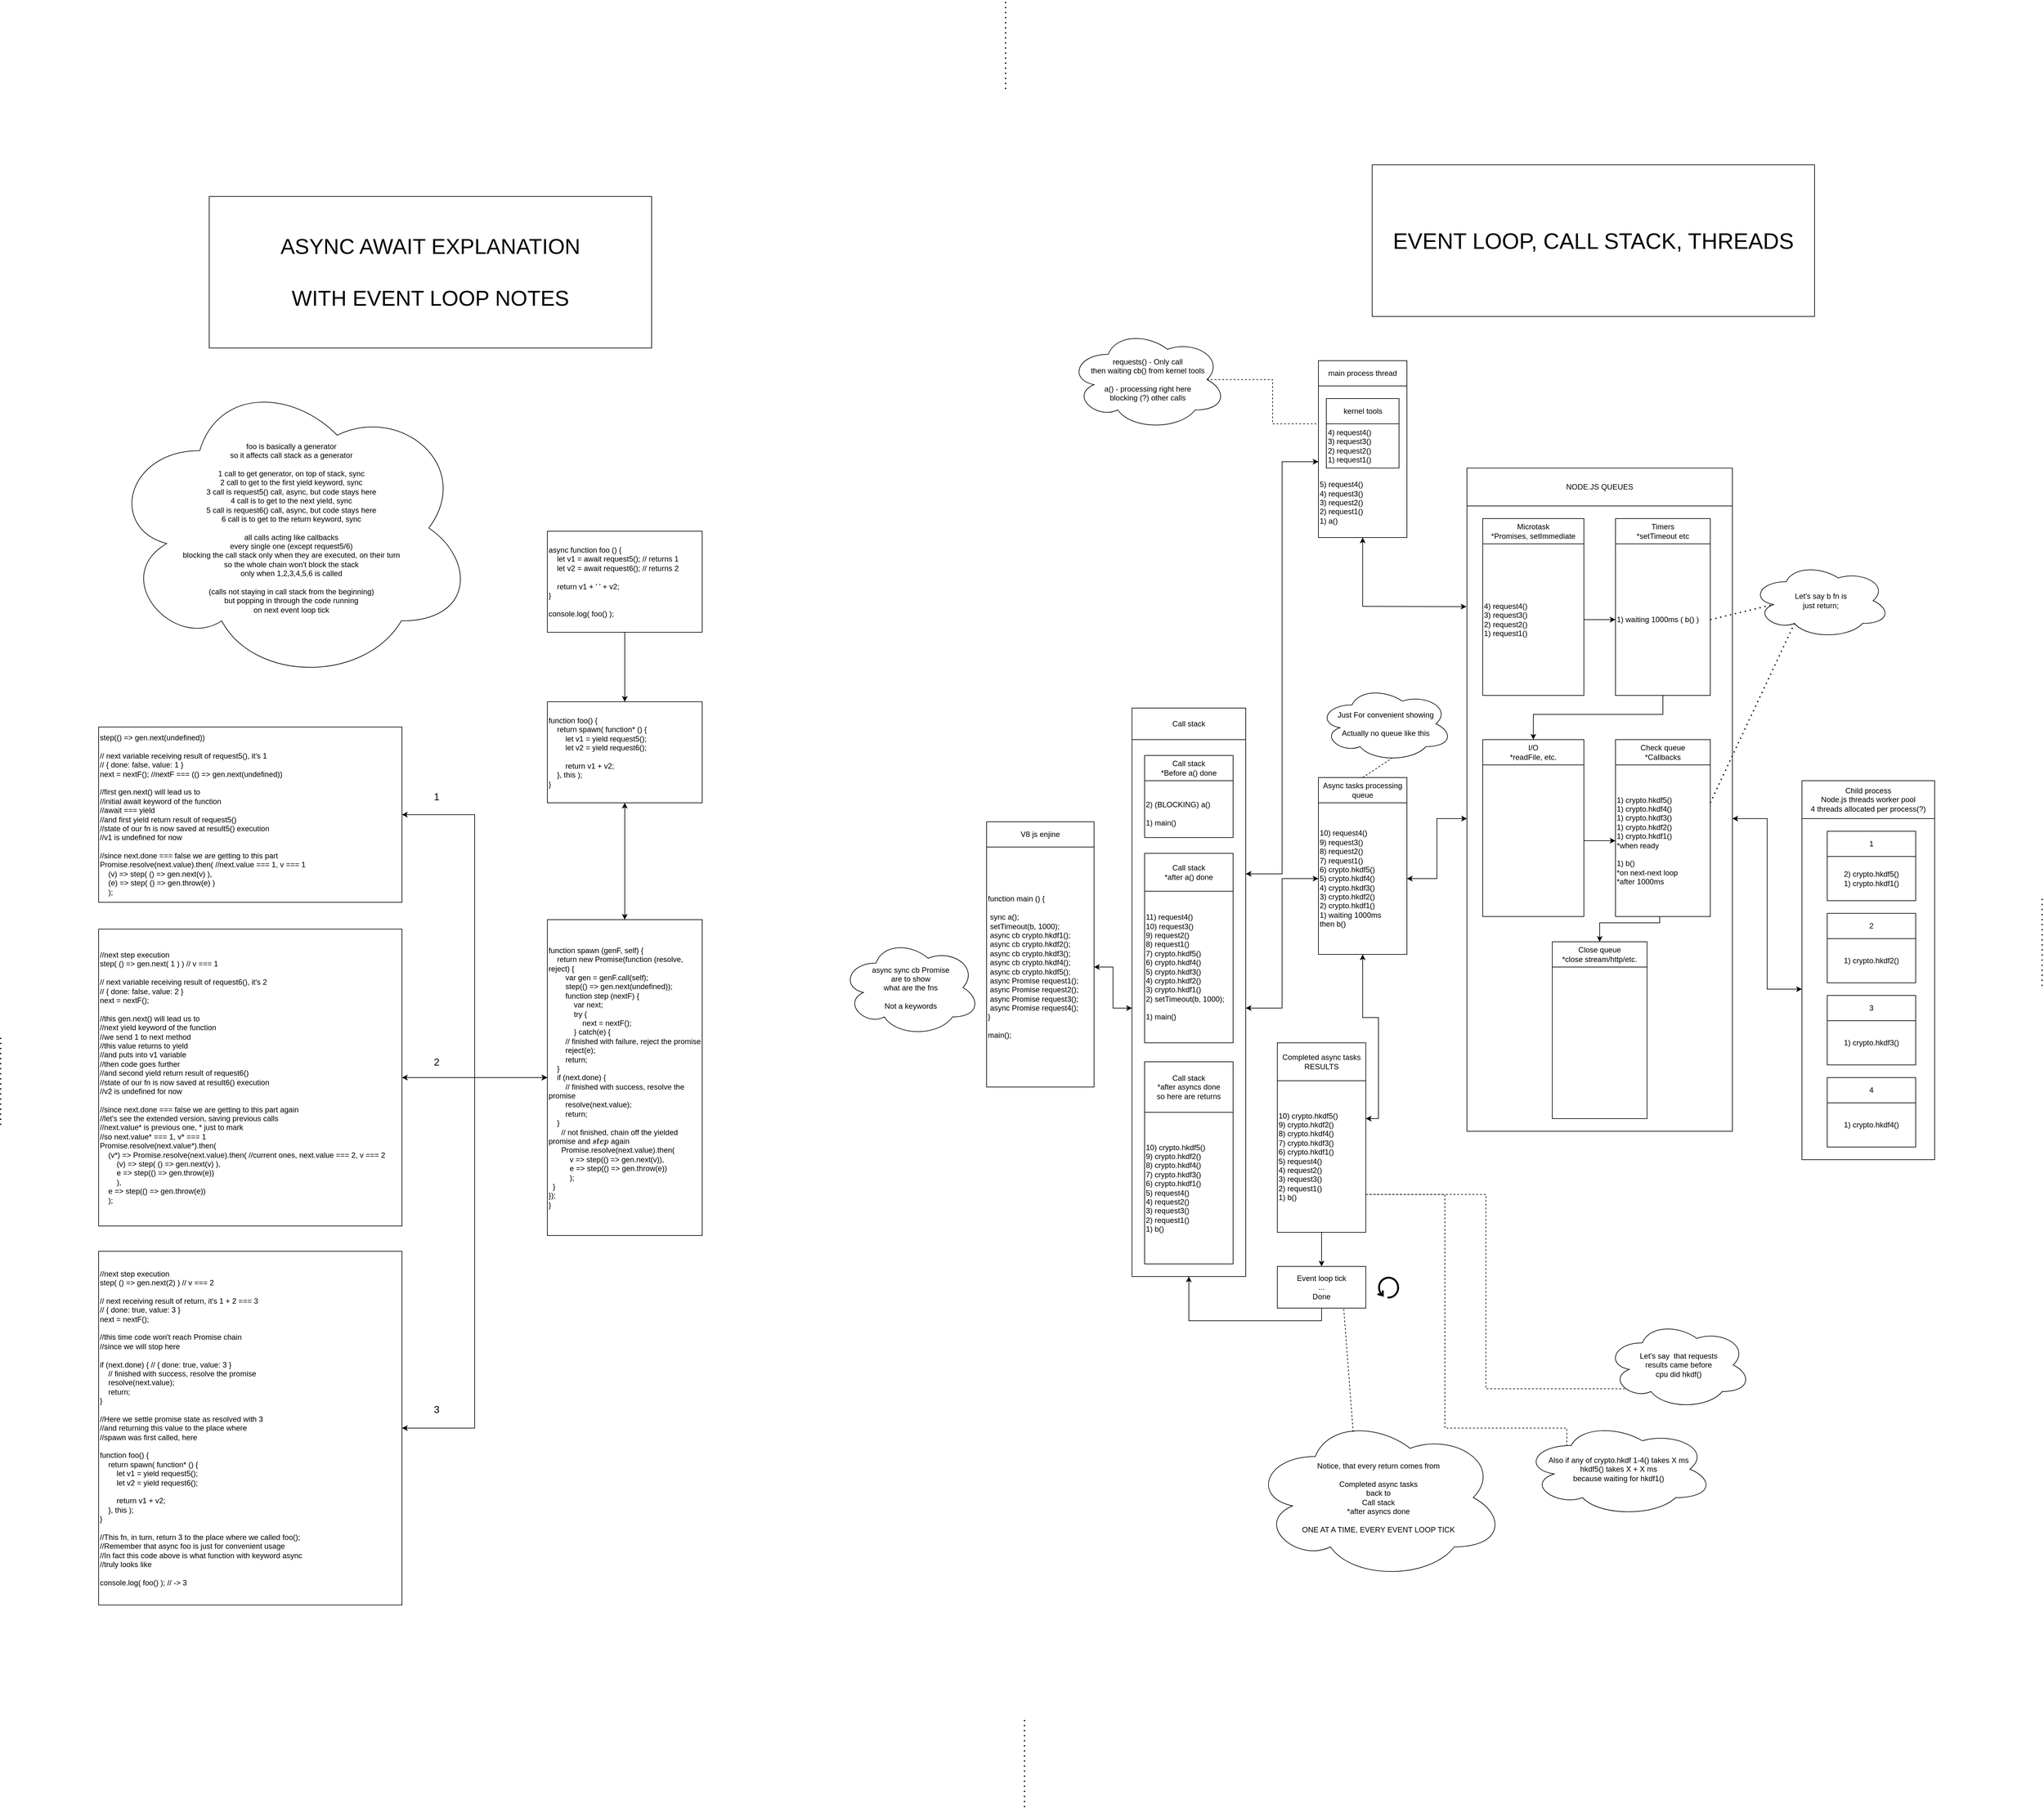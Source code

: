 <mxfile version="13.11.0" type="device"><diagram id="_hWQVlbo8qvDEqBzSf_U" name="Page-1"><mxGraphModel dx="7240" dy="4227" grid="1" gridSize="10" guides="1" tooltips="1" connect="1" arrows="1" fold="1" page="1" pageScale="1" pageWidth="850" pageHeight="1100" math="0" shadow="0"><root><mxCell id="0"/><mxCell id="1" parent="0"/><mxCell id="XpOYVPKvb0cMtJrvpRou-13" style="edgeStyle=orthogonalEdgeStyle;rounded=0;orthogonalLoop=1;jettySize=auto;html=1;entryX=1;entryY=0.5;entryDx=0;entryDy=0;startArrow=classic;startFill=1;" edge="1" parent="1" source="XpOYVPKvb0cMtJrvpRou-1" target="XpOYVPKvb0cMtJrvpRou-6"><mxGeometry relative="1" as="geometry"/></mxCell><mxCell id="XpOYVPKvb0cMtJrvpRou-16" style="edgeStyle=orthogonalEdgeStyle;rounded=0;orthogonalLoop=1;jettySize=auto;html=1;entryX=1;entryY=0.5;entryDx=0;entryDy=0;startArrow=classic;startFill=1;" edge="1" parent="1" source="XpOYVPKvb0cMtJrvpRou-1" target="XpOYVPKvb0cMtJrvpRou-7"><mxGeometry relative="1" as="geometry"/></mxCell><mxCell id="XpOYVPKvb0cMtJrvpRou-17" style="edgeStyle=orthogonalEdgeStyle;rounded=0;orthogonalLoop=1;jettySize=auto;html=1;entryX=1;entryY=0.5;entryDx=0;entryDy=0;startArrow=classic;startFill=1;" edge="1" parent="1" source="XpOYVPKvb0cMtJrvpRou-1" target="XpOYVPKvb0cMtJrvpRou-8"><mxGeometry relative="1" as="geometry"/></mxCell><mxCell id="XpOYVPKvb0cMtJrvpRou-1" value="&lt;div align=&quot;left&quot;&gt;function spawn (genF, self) {&lt;br&gt;&amp;nbsp;&amp;nbsp; &amp;nbsp;return new Promise(function (resolve, reject) {&lt;br&gt;&amp;nbsp;&amp;nbsp; &amp;nbsp;&amp;nbsp;&amp;nbsp;&amp;nbsp; var gen = genF.call(self);&lt;br&gt;&amp;nbsp;&amp;nbsp; &amp;nbsp;&amp;nbsp;&amp;nbsp;&amp;nbsp; step(() =&amp;gt; gen.next(undefined));&lt;br&gt;&amp;nbsp;&amp;nbsp; &amp;nbsp;&amp;nbsp;&amp;nbsp;&amp;nbsp; function step (nextF) {&lt;br&gt;&amp;nbsp;&amp;nbsp; &amp;nbsp;&amp;nbsp;&amp;nbsp;&amp;nbsp; &amp;nbsp;&amp;nbsp;&amp;nbsp; var next;&lt;br&gt;&amp;nbsp;&amp;nbsp; &amp;nbsp;&amp;nbsp;&amp;nbsp;&amp;nbsp; &amp;nbsp;&amp;nbsp;&amp;nbsp; try {&lt;br&gt;&amp;nbsp;&amp;nbsp; &amp;nbsp;&amp;nbsp;&amp;nbsp;&amp;nbsp; &amp;nbsp;&amp;nbsp;&amp;nbsp; &amp;nbsp;&amp;nbsp;&amp;nbsp; next = nextF();&lt;br&gt;&amp;nbsp;&amp;nbsp; &amp;nbsp;&amp;nbsp;&amp;nbsp;&amp;nbsp; &amp;nbsp;&amp;nbsp;&amp;nbsp; } catch(e) {&lt;br&gt;&amp;nbsp;&amp;nbsp;&amp;nbsp;&amp;nbsp;&amp;nbsp;&amp;nbsp;&amp;nbsp; // finished with failure, reject the promise&lt;br&gt;&amp;nbsp;&amp;nbsp;&amp;nbsp;&amp;nbsp;&amp;nbsp;&amp;nbsp;&amp;nbsp; reject(e);&lt;br&gt;&amp;nbsp;&amp;nbsp;&amp;nbsp;&amp;nbsp;&amp;nbsp;&amp;nbsp;&amp;nbsp; return;&lt;br&gt;&amp;nbsp;&amp;nbsp;&amp;nbsp; }&lt;br&gt;&amp;nbsp;&amp;nbsp;&amp;nbsp; if (next.done) {&lt;br&gt;&amp;nbsp;&amp;nbsp;&amp;nbsp;&amp;nbsp;&amp;nbsp;&amp;nbsp;&amp;nbsp; // finished with success, resolve the promise&lt;br&gt;&amp;nbsp;&amp;nbsp;&amp;nbsp;&amp;nbsp;&amp;nbsp;&amp;nbsp;&amp;nbsp; resolve(next.value);&lt;br&gt;&amp;nbsp;&amp;nbsp;&amp;nbsp;&amp;nbsp;&amp;nbsp;&amp;nbsp;&amp;nbsp; return;&lt;br&gt;&amp;nbsp;&amp;nbsp;&amp;nbsp; }&lt;br&gt;&amp;nbsp;&amp;nbsp;&amp;nbsp;&amp;nbsp;&amp;nbsp; // not finished, chain off the yielded promise and `step` again&lt;br&gt;&amp;nbsp;&amp;nbsp;&amp;nbsp;&amp;nbsp;&amp;nbsp; Promise.resolve(next.value).then(&lt;br&gt;&amp;nbsp;&amp;nbsp;&amp;nbsp;&amp;nbsp; &amp;nbsp;&amp;nbsp;&amp;nbsp;&amp;nbsp; v =&amp;gt; step(() =&amp;gt; gen.next(v)),&lt;br&gt;&amp;nbsp;&amp;nbsp;&amp;nbsp;&amp;nbsp; &amp;nbsp;&amp;nbsp;&amp;nbsp;&amp;nbsp; e =&amp;gt; step(() =&amp;gt; gen.throw(e))&lt;br&gt;&amp;nbsp;&amp;nbsp;&amp;nbsp;&amp;nbsp; &amp;nbsp;&amp;nbsp;&amp;nbsp;&amp;nbsp; );&lt;br&gt;&amp;nbsp; }&lt;br&gt;});&lt;br&gt;}&lt;br&gt;&lt;/div&gt;" style="rounded=0;whiteSpace=wrap;html=1;align=left;" vertex="1" parent="1"><mxGeometry x="-805" y="565" width="245" height="500" as="geometry"/></mxCell><mxCell id="XpOYVPKvb0cMtJrvpRou-4" style="edgeStyle=orthogonalEdgeStyle;rounded=0;orthogonalLoop=1;jettySize=auto;html=1;entryX=0.5;entryY=0;entryDx=0;entryDy=0;" edge="1" parent="1" source="XpOYVPKvb0cMtJrvpRou-2" target="XpOYVPKvb0cMtJrvpRou-3"><mxGeometry relative="1" as="geometry"/></mxCell><mxCell id="XpOYVPKvb0cMtJrvpRou-2" value="&lt;div align=&quot;left&quot;&gt;async function foo () {&lt;br&gt;&amp;nbsp;&amp;nbsp; &amp;nbsp;let v1 = await request5(); // returns 1&lt;br&gt;&amp;nbsp;&amp;nbsp; &amp;nbsp;let v2 = await request6(); // returns 2&lt;br&gt;&lt;br&gt;&amp;nbsp;&amp;nbsp; &amp;nbsp;return v1 + ' ' + v2;&lt;br&gt;}&lt;br&gt;&lt;br&gt;console.log( foo() );&lt;/div&gt;" style="rounded=0;whiteSpace=wrap;html=1;align=left;" vertex="1" parent="1"><mxGeometry x="-805" y="-50" width="245" height="160" as="geometry"/></mxCell><mxCell id="XpOYVPKvb0cMtJrvpRou-15" style="edgeStyle=orthogonalEdgeStyle;rounded=0;orthogonalLoop=1;jettySize=auto;html=1;entryX=0.5;entryY=0;entryDx=0;entryDy=0;startArrow=classic;startFill=1;" edge="1" parent="1" source="XpOYVPKvb0cMtJrvpRou-3" target="XpOYVPKvb0cMtJrvpRou-1"><mxGeometry relative="1" as="geometry"/></mxCell><mxCell id="XpOYVPKvb0cMtJrvpRou-3" value="function foo() {&lt;br&gt;&amp;nbsp;&amp;nbsp; &amp;nbsp;return spawn( function* () {&lt;br&gt;&amp;nbsp;&amp;nbsp; &amp;nbsp;&amp;nbsp;&amp;nbsp; &amp;nbsp;let v1 = yield request5();&lt;br&gt;&amp;nbsp;&amp;nbsp; &amp;nbsp;&amp;nbsp;&amp;nbsp; &amp;nbsp;let v2 = yield request6();&lt;br&gt;&lt;br&gt;&amp;nbsp;&amp;nbsp; &amp;nbsp;&amp;nbsp;&amp;nbsp; &amp;nbsp;return v1 + v2;&lt;br&gt;&amp;nbsp;&amp;nbsp; &amp;nbsp;}, this );&lt;br&gt;}" style="rounded=0;whiteSpace=wrap;html=1;align=left;" vertex="1" parent="1"><mxGeometry x="-805" y="220" width="245" height="160" as="geometry"/></mxCell><mxCell id="XpOYVPKvb0cMtJrvpRou-6" value="&lt;div align=&quot;left&quot;&gt;step(() =&amp;gt; gen.next(undefined))&lt;br&gt;&lt;br&gt;// next variable receiving result of request5(), it's 1&lt;br&gt;// { done: false, value: 1 }&lt;br&gt;next = nextF(); //nextF === (() =&amp;gt; gen.next(undefined))&lt;br&gt;&lt;br&gt;//first gen.next() will lead us to&lt;br&gt;//initial await keyword of the function&lt;br&gt;//await === yield&lt;br&gt;//and first yield return result of request5()&lt;br&gt;//state of our fn is now saved at result5() execution&lt;br&gt;//v1 is undefined for now&lt;br&gt;&lt;br&gt;//since next.done === false we are getting to this part&lt;br&gt;Promise.resolve(next.value).then( //next.value === 1, v === 1&lt;br&gt;&amp;nbsp;&amp;nbsp; &amp;nbsp;(v) =&amp;gt; step( () =&amp;gt; gen.next(v) ),&lt;br&gt;&amp;nbsp;&amp;nbsp; &amp;nbsp;(e) =&amp;gt; step( () =&amp;gt; gen.throw(e) )&lt;br&gt;&amp;nbsp;&amp;nbsp; &amp;nbsp;);&lt;br&gt;&lt;/div&gt;" style="rounded=0;whiteSpace=wrap;html=1;align=left;" vertex="1" parent="1"><mxGeometry x="-1515" y="260" width="480" height="277.5" as="geometry"/></mxCell><mxCell id="XpOYVPKvb0cMtJrvpRou-7" value="//next step execution&lt;br&gt;step( () =&amp;gt; gen.next( 1 ) ) // v === 1&lt;br&gt;&lt;br&gt;// next variable receiving result of request6(), it's 2&lt;br&gt;// { done: false, value: 2 }&lt;br&gt;next = nextF();&lt;br&gt;&lt;br&gt;//this gen.next() will lead us to&lt;br&gt;//next yield keyword of the function&lt;br&gt;//we send 1 to next method&lt;br&gt;//this value returns to yield&lt;br&gt;//and puts into v1 variable&lt;br&gt;//then code goes further&lt;br&gt;//and second yield return result of request6()&lt;br&gt;//state of our fn is now saved at result6() execution&lt;br&gt;//v2 is undefined for now&lt;br&gt;&lt;br&gt;//since next.done === false we are getting to this part again&lt;br&gt;//let's see the extended version, saving previous calls&lt;br&gt;//next.value* is previous one, * just to mark&lt;br&gt;//so next.value* === 1, v* === 1&lt;br&gt;Promise.resolve(next.value*).then( &lt;br&gt;&amp;nbsp;&amp;nbsp; &amp;nbsp;(v*) =&amp;gt; Promise.resolve(next.value).then( //current ones, next.value === 2, v === 2&lt;br&gt;&amp;nbsp;&amp;nbsp; &amp;nbsp;&amp;nbsp;&amp;nbsp; &amp;nbsp;(v) =&amp;gt; step( () =&amp;gt; gen.next(v) ),&lt;br&gt;&amp;nbsp;&amp;nbsp; &amp;nbsp;&amp;nbsp;&amp;nbsp; &amp;nbsp;e =&amp;gt; step(() =&amp;gt; gen.throw(e))&lt;br&gt;&amp;nbsp;&amp;nbsp; &amp;nbsp;&amp;nbsp;&amp;nbsp; &amp;nbsp;),&lt;br&gt;&amp;nbsp;&amp;nbsp; &amp;nbsp;e =&amp;gt; step(() =&amp;gt; gen.throw(e))&lt;br&gt;&amp;nbsp;&amp;nbsp; &amp;nbsp;);" style="rounded=0;whiteSpace=wrap;html=1;align=left;" vertex="1" parent="1"><mxGeometry x="-1515" y="580" width="480" height="470" as="geometry"/></mxCell><mxCell id="XpOYVPKvb0cMtJrvpRou-8" value="//next step execution&lt;br&gt;step( () =&amp;gt; gen.next(2) ) // v === 2&lt;br&gt;&lt;br&gt;// next receiving result of return, it's 1 + 2 === 3&lt;br&gt;// { done: true, value: 3 }&lt;br&gt;next = nextF();&lt;br&gt;&lt;br&gt;//this time code won't reach Promise chain&lt;br&gt;//since we will stop here&lt;br&gt;&lt;br&gt;if (next.done) { // { done: true, value: 3 }&lt;br&gt;&amp;nbsp;&amp;nbsp;&amp;nbsp; // finished with success, resolve the promise&lt;br&gt;&amp;nbsp;&amp;nbsp;&amp;nbsp; resolve(next.value);&lt;br&gt;&amp;nbsp;&amp;nbsp;&amp;nbsp; return;&lt;br&gt;}&lt;br&gt;&lt;br&gt;//Here we settle promise state as resolved with 3&lt;br&gt;//and returning this value to the place where&lt;br&gt;//spawn was first called, here&lt;br&gt;&lt;br&gt;function foo() {&lt;br&gt;&amp;nbsp;&amp;nbsp; &amp;nbsp;return spawn( function* () {&lt;br&gt;&amp;nbsp;&amp;nbsp; &amp;nbsp;&amp;nbsp;&amp;nbsp; &amp;nbsp;let v1 = yield request5();&lt;br&gt;&amp;nbsp;&amp;nbsp; &amp;nbsp;&amp;nbsp;&amp;nbsp; &amp;nbsp;let v2 = yield request6();&lt;br&gt;&lt;br&gt;&amp;nbsp;&amp;nbsp; &amp;nbsp;&amp;nbsp;&amp;nbsp; &amp;nbsp;return v1 + v2;&lt;br&gt;&amp;nbsp;&amp;nbsp; &amp;nbsp;}, this );&lt;br&gt;}&lt;br&gt;&lt;br&gt;//This fn, in turn, return 3 to the place where we called foo();&lt;br&gt;//Remember that async foo is just for convenient usage&lt;br&gt;//In fact this code above is what function with keyword async&lt;br&gt;//truly looks like&lt;br&gt;&lt;br&gt;console.log( foo() ); // -&amp;gt; 3" style="rounded=0;whiteSpace=wrap;html=1;align=left;" vertex="1" parent="1"><mxGeometry x="-1515" y="1090" width="480" height="560" as="geometry"/></mxCell><mxCell id="XpOYVPKvb0cMtJrvpRou-18" value="&lt;font style=&quot;font-size: 16px&quot;&gt;1&lt;/font&gt;" style="text;html=1;strokeColor=none;fillColor=none;align=center;verticalAlign=middle;whiteSpace=wrap;rounded=0;" vertex="1" parent="1"><mxGeometry x="-1000" y="360" width="40" height="20" as="geometry"/></mxCell><mxCell id="XpOYVPKvb0cMtJrvpRou-19" value="&lt;font style=&quot;font-size: 16px&quot;&gt;2&lt;/font&gt;" style="text;html=1;strokeColor=none;fillColor=none;align=center;verticalAlign=middle;whiteSpace=wrap;rounded=0;" vertex="1" parent="1"><mxGeometry x="-1000" y="780" width="40" height="20" as="geometry"/></mxCell><mxCell id="XpOYVPKvb0cMtJrvpRou-20" value="&lt;font style=&quot;font-size: 16px&quot;&gt;3&lt;/font&gt;" style="text;html=1;strokeColor=none;fillColor=none;align=center;verticalAlign=middle;whiteSpace=wrap;rounded=0;" vertex="1" parent="1"><mxGeometry x="-1000" y="1330" width="40" height="20" as="geometry"/></mxCell><mxCell id="XpOYVPKvb0cMtJrvpRou-21" value="foo is basically a generator&lt;br&gt;so it affects call stack as a generator&lt;br&gt;&lt;br&gt;1 call to get generator, on top of stack, sync&lt;br&gt;2 call to get to the first yield keyword, sync&lt;br&gt;3 call is request5() call, async, but code stays here&lt;br&gt;4 call is to get to the next yield, sync&lt;br&gt;5 call is request6() call, async, but code stays here&lt;br&gt;6 call is to get to the return keyword, sync&lt;br&gt;&lt;br&gt;all calls acting like callbacks&lt;br&gt;&lt;div&gt;every single one (except request5/6) &lt;br&gt;&lt;/div&gt;&lt;div&gt;blocking the call stack only when they are executed, on their turn&lt;br&gt;so the whole chain won't block the stack&lt;br&gt;only when 1,2,3,4,5,6 is called&lt;/div&gt;&lt;div&gt;&lt;br&gt;&lt;/div&gt;&lt;div&gt;(calls not staying in call stack from the beginning)&lt;br&gt;but popping in through the code running&lt;/div&gt;&lt;div&gt;on next event loop tick&lt;br&gt; &lt;/div&gt;" style="ellipse;shape=cloud;whiteSpace=wrap;html=1;" vertex="1" parent="1"><mxGeometry x="-1500" y="-300" width="580" height="490" as="geometry"/></mxCell><mxCell id="XpOYVPKvb0cMtJrvpRou-22" value="&lt;font style=&quot;font-size: 34px&quot;&gt;ASYNC AWAIT EXPLANATION&lt;br&gt;&lt;br&gt;WITH EVENT LOOP NOTES&lt;/font&gt;" style="rounded=0;whiteSpace=wrap;html=1;" vertex="1" parent="1"><mxGeometry x="-1340" y="-580" width="700" height="240" as="geometry"/></mxCell><mxCell id="XpOYVPKvb0cMtJrvpRou-23" value="&lt;font style=&quot;font-size: 35px&quot;&gt;EVENT LOOP, CALL STACK, THREADS&lt;br&gt;&lt;/font&gt;" style="rounded=0;whiteSpace=wrap;html=1;" vertex="1" parent="1"><mxGeometry x="500" y="-630" width="700" height="240" as="geometry"/></mxCell><mxCell id="XpOYVPKvb0cMtJrvpRou-51" style="edgeStyle=orthogonalEdgeStyle;rounded=0;orthogonalLoop=1;jettySize=auto;html=1;entryX=0;entryY=0.5;entryDx=0;entryDy=0;startArrow=classic;startFill=1;strokeWidth=1;" edge="1" parent="1" source="XpOYVPKvb0cMtJrvpRou-52" target="XpOYVPKvb0cMtJrvpRou-55"><mxGeometry relative="1" as="geometry"/></mxCell><mxCell id="XpOYVPKvb0cMtJrvpRou-52" value="" style="rounded=0;whiteSpace=wrap;html=1;" vertex="1" parent="1"><mxGeometry x="650" y="-90" width="420" height="990" as="geometry"/></mxCell><mxCell id="XpOYVPKvb0cMtJrvpRou-53" style="edgeStyle=orthogonalEdgeStyle;rounded=0;orthogonalLoop=1;jettySize=auto;html=1;exitX=0;exitY=0.5;exitDx=0;exitDy=0;entryX=1;entryY=0.5;entryDx=0;entryDy=0;startArrow=classic;startFill=1;endArrow=classic;endFill=1;" edge="1" parent="1" source="XpOYVPKvb0cMtJrvpRou-54" target="XpOYVPKvb0cMtJrvpRou-56"><mxGeometry relative="1" as="geometry"/></mxCell><mxCell id="XpOYVPKvb0cMtJrvpRou-54" value="" style="rounded=0;whiteSpace=wrap;html=1;" vertex="1" parent="1"><mxGeometry x="120" y="280" width="180" height="850" as="geometry"/></mxCell><mxCell id="XpOYVPKvb0cMtJrvpRou-55" value="" style="rounded=0;whiteSpace=wrap;html=1;" vertex="1" parent="1"><mxGeometry x="1180" y="405" width="210" height="540" as="geometry"/></mxCell><mxCell id="XpOYVPKvb0cMtJrvpRou-56" value="&lt;div align=&quot;left&quot;&gt;function main () {&lt;/div&gt;&lt;div align=&quot;left&quot;&gt;&lt;br&gt;&amp;nbsp;sync a();&lt;br&gt;&amp;nbsp;setTimeout(b, 1000);&lt;br&gt;&amp;nbsp;async cb crypto.hkdf1();&lt;/div&gt;&lt;div align=&quot;left&quot;&gt;&amp;nbsp;async cb crypto.hkdf2();&lt;/div&gt;&lt;div align=&quot;left&quot;&gt;&amp;nbsp;async cb crypto.hkdf3();&lt;/div&gt;&lt;div align=&quot;left&quot;&gt;&amp;nbsp;async cb crypto.hkdf4();&lt;/div&gt;&lt;div align=&quot;left&quot;&gt;&amp;nbsp;async cb crypto.hkdf5();&lt;/div&gt;&lt;div align=&quot;left&quot;&gt;&amp;nbsp;async Promise request1();&lt;/div&gt;&lt;div align=&quot;left&quot;&gt;&amp;nbsp;async Promise request2();&lt;/div&gt;&lt;div align=&quot;left&quot;&gt;&amp;nbsp;async Promise request3();&lt;/div&gt;&lt;div align=&quot;left&quot;&gt;&amp;nbsp;async Promise request4();&lt;/div&gt;&lt;div align=&quot;left&quot;&gt;}&lt;br&gt;&lt;br&gt;main();&lt;/div&gt;" style="rounded=0;whiteSpace=wrap;html=1;align=left;" vertex="1" parent="1"><mxGeometry x="-110" y="450" width="170" height="380" as="geometry"/></mxCell><mxCell id="XpOYVPKvb0cMtJrvpRou-57" value="V8 js enjine" style="rounded=0;whiteSpace=wrap;html=1;" vertex="1" parent="1"><mxGeometry x="-110" y="410" width="170" height="40" as="geometry"/></mxCell><mxCell id="XpOYVPKvb0cMtJrvpRou-58" value="&lt;br&gt;&lt;div align=&quot;left&quot;&gt;2) (BLOCKING) a()&lt;br&gt;&lt;br&gt;1) main()&lt;/div&gt;" style="rounded=0;whiteSpace=wrap;html=1;align=left;" vertex="1" parent="1"><mxGeometry x="140" y="345" width="140" height="90" as="geometry"/></mxCell><mxCell id="XpOYVPKvb0cMtJrvpRou-59" value="Call stack&lt;br&gt;*Before a() done" style="rounded=0;whiteSpace=wrap;html=1;" vertex="1" parent="1"><mxGeometry x="140" y="305" width="140" height="40" as="geometry"/></mxCell><mxCell id="XpOYVPKvb0cMtJrvpRou-60" style="edgeStyle=orthogonalEdgeStyle;rounded=0;orthogonalLoop=1;jettySize=auto;html=1;exitX=0.5;exitY=1;exitDx=0;exitDy=0;entryX=1;entryY=0.25;entryDx=0;entryDy=0;startArrow=classic;startFill=1;endArrow=classic;endFill=1;" edge="1" parent="1" source="XpOYVPKvb0cMtJrvpRou-63" target="XpOYVPKvb0cMtJrvpRou-83"><mxGeometry relative="1" as="geometry"/></mxCell><mxCell id="XpOYVPKvb0cMtJrvpRou-61" style="edgeStyle=orthogonalEdgeStyle;rounded=0;orthogonalLoop=1;jettySize=auto;html=1;exitX=0;exitY=0.5;exitDx=0;exitDy=0;entryX=1;entryY=0.5;entryDx=0;entryDy=0;startArrow=classic;startFill=1;endArrow=classic;endFill=1;" edge="1" parent="1" source="XpOYVPKvb0cMtJrvpRou-63" target="XpOYVPKvb0cMtJrvpRou-54"><mxGeometry relative="1" as="geometry"/></mxCell><mxCell id="XpOYVPKvb0cMtJrvpRou-62" style="edgeStyle=orthogonalEdgeStyle;rounded=0;orthogonalLoop=1;jettySize=auto;html=1;entryX=0;entryY=0.5;entryDx=0;entryDy=0;startArrow=classic;startFill=1;strokeWidth=1;" edge="1" parent="1" source="XpOYVPKvb0cMtJrvpRou-63" target="XpOYVPKvb0cMtJrvpRou-52"><mxGeometry relative="1" as="geometry"/></mxCell><mxCell id="XpOYVPKvb0cMtJrvpRou-63" value="&lt;div align=&quot;left&quot;&gt;10) request4()&lt;br&gt;9) request3()&lt;br&gt;8) request2()&lt;br&gt;7) request1()&lt;br&gt;6) crypto.hkdf5()&lt;/div&gt;&lt;div align=&quot;left&quot;&gt;5) crypto.hkdf4()&lt;/div&gt;&lt;div align=&quot;left&quot;&gt;4) crypto.hkdf3()&lt;/div&gt;&lt;div align=&quot;left&quot;&gt;3) crypto.hkdf2()&lt;/div&gt;&lt;div align=&quot;left&quot;&gt;2) crypto.hkdf1()&lt;br&gt;1) waiting 1000ms&lt;br&gt;then b()&lt;/div&gt;" style="rounded=0;whiteSpace=wrap;html=1;align=left;" vertex="1" parent="1"><mxGeometry x="415" y="380" width="140" height="240" as="geometry"/></mxCell><mxCell id="XpOYVPKvb0cMtJrvpRou-64" value="" style="edgeStyle=orthogonalEdgeStyle;rounded=0;orthogonalLoop=1;jettySize=auto;html=1;startArrow=classic;startFill=1;exitX=-0.002;exitY=0.161;exitDx=0;exitDy=0;exitPerimeter=0;" edge="1" parent="1" source="XpOYVPKvb0cMtJrvpRou-52" target="XpOYVPKvb0cMtJrvpRou-67"><mxGeometry relative="1" as="geometry"><mxPoint x="620" y="70" as="sourcePoint"/><Array as="points"><mxPoint x="620" y="69"/><mxPoint x="600" y="69"/><mxPoint x="485" y="69"/></Array></mxGeometry></mxCell><mxCell id="XpOYVPKvb0cMtJrvpRou-65" value="Async tasks processing&lt;br&gt;queue" style="rounded=0;whiteSpace=wrap;html=1;" vertex="1" parent="1"><mxGeometry x="415" y="340" width="140" height="40" as="geometry"/></mxCell><mxCell id="XpOYVPKvb0cMtJrvpRou-66" style="edgeStyle=orthogonalEdgeStyle;rounded=0;orthogonalLoop=1;jettySize=auto;html=1;exitX=0;exitY=0.5;exitDx=0;exitDy=0;entryX=1;entryY=0.25;entryDx=0;entryDy=0;startArrow=classic;startFill=1;endArrow=classic;endFill=1;" edge="1" parent="1" source="XpOYVPKvb0cMtJrvpRou-67" target="XpOYVPKvb0cMtJrvpRou-54"><mxGeometry relative="1" as="geometry"/></mxCell><mxCell id="XpOYVPKvb0cMtJrvpRou-67" value="&lt;div align=&quot;justify&quot;&gt;&lt;br&gt;&lt;/div&gt;&lt;div align=&quot;justify&quot;&gt;&lt;br&gt;&lt;br&gt;&lt;br&gt;&lt;br&gt;&lt;br&gt;&lt;br&gt;&lt;br&gt;&lt;br&gt;5) request4()&lt;/div&gt;&lt;div align=&quot;justify&quot;&gt;4) request3()&lt;/div&gt;&lt;div align=&quot;justify&quot;&gt;3) request2()&lt;/div&gt;&lt;div align=&quot;justify&quot;&gt;2) request1()&lt;br&gt;1) a()&lt;br&gt;&lt;/div&gt;" style="rounded=0;whiteSpace=wrap;html=1;align=left;" vertex="1" parent="1"><mxGeometry x="415" y="-280" width="140" height="240" as="geometry"/></mxCell><mxCell id="XpOYVPKvb0cMtJrvpRou-68" value="main process thread" style="rounded=0;whiteSpace=wrap;html=1;" vertex="1" parent="1"><mxGeometry x="415" y="-320" width="140" height="40" as="geometry"/></mxCell><mxCell id="XpOYVPKvb0cMtJrvpRou-69" value="2) crypto.hkdf5()&lt;br&gt;1) crypto.hkdf1()" style="rounded=0;whiteSpace=wrap;html=1;" vertex="1" parent="1"><mxGeometry x="1220" y="465" width="140" height="70" as="geometry"/></mxCell><mxCell id="XpOYVPKvb0cMtJrvpRou-70" value="1" style="rounded=0;whiteSpace=wrap;html=1;" vertex="1" parent="1"><mxGeometry x="1220" y="425" width="140" height="40" as="geometry"/></mxCell><mxCell id="XpOYVPKvb0cMtJrvpRou-71" value="1) crypto.hkdf2()" style="rounded=0;whiteSpace=wrap;html=1;" vertex="1" parent="1"><mxGeometry x="1220" y="595" width="140" height="70" as="geometry"/></mxCell><mxCell id="XpOYVPKvb0cMtJrvpRou-72" value="2" style="rounded=0;whiteSpace=wrap;html=1;" vertex="1" parent="1"><mxGeometry x="1220" y="555" width="140" height="40" as="geometry"/></mxCell><mxCell id="XpOYVPKvb0cMtJrvpRou-73" value="1) crypto.hkdf3()" style="rounded=0;whiteSpace=wrap;html=1;" vertex="1" parent="1"><mxGeometry x="1220" y="725" width="140" height="70" as="geometry"/></mxCell><mxCell id="XpOYVPKvb0cMtJrvpRou-74" value="3" style="rounded=0;whiteSpace=wrap;html=1;" vertex="1" parent="1"><mxGeometry x="1220" y="685" width="140" height="40" as="geometry"/></mxCell><mxCell id="XpOYVPKvb0cMtJrvpRou-75" value="1) crypto.hkdf4()" style="rounded=0;whiteSpace=wrap;html=1;" vertex="1" parent="1"><mxGeometry x="1220" y="855" width="140" height="70" as="geometry"/></mxCell><mxCell id="XpOYVPKvb0cMtJrvpRou-76" value="4" style="rounded=0;whiteSpace=wrap;html=1;" vertex="1" parent="1"><mxGeometry x="1220" y="815" width="140" height="40" as="geometry"/></mxCell><mxCell id="XpOYVPKvb0cMtJrvpRou-77" value="&lt;div align=&quot;left&quot;&gt;4) request4()&lt;/div&gt;&lt;div align=&quot;left&quot;&gt;3) request3()&lt;/div&gt;&lt;div align=&quot;left&quot;&gt;2) request2()&lt;/div&gt;&lt;div align=&quot;left&quot;&gt;1) request1()&lt;/div&gt;" style="rounded=0;whiteSpace=wrap;html=1;align=left;" vertex="1" parent="1"><mxGeometry x="427.5" y="-220" width="115" height="70" as="geometry"/></mxCell><mxCell id="XpOYVPKvb0cMtJrvpRou-78" value="kernel tools" style="rounded=0;whiteSpace=wrap;html=1;" vertex="1" parent="1"><mxGeometry x="427.5" y="-260" width="115" height="40" as="geometry"/></mxCell><mxCell id="XpOYVPKvb0cMtJrvpRou-79" style="edgeStyle=orthogonalEdgeStyle;rounded=0;orthogonalLoop=1;jettySize=auto;html=1;entryX=0;entryY=0.25;entryDx=0;entryDy=0;startArrow=none;startFill=0;dashed=1;endArrow=none;endFill=0;exitX=0.875;exitY=0.5;exitDx=0;exitDy=0;exitPerimeter=0;" edge="1" parent="1" source="XpOYVPKvb0cMtJrvpRou-80" target="XpOYVPKvb0cMtJrvpRou-67"><mxGeometry relative="1" as="geometry"/></mxCell><mxCell id="XpOYVPKvb0cMtJrvpRou-80" value="&lt;div&gt;requests() - Only call&lt;/div&gt;&lt;div&gt;then waiting cb() from kernel tools &lt;br&gt;&lt;/div&gt;&lt;br&gt;a() - processing right here&lt;br&gt;blocking (?) other calls" style="ellipse;shape=cloud;whiteSpace=wrap;html=1;" vertex="1" parent="1"><mxGeometry x="20" y="-370" width="250" height="160" as="geometry"/></mxCell><mxCell id="XpOYVPKvb0cMtJrvpRou-81" value="Child process&lt;br&gt;Node.js threads worker pool&lt;br&gt;4 threads allocated per process(?)" style="rounded=0;whiteSpace=wrap;html=1;" vertex="1" parent="1"><mxGeometry x="1180" y="345" width="210" height="60" as="geometry"/></mxCell><mxCell id="XpOYVPKvb0cMtJrvpRou-82" style="edgeStyle=orthogonalEdgeStyle;rounded=0;orthogonalLoop=1;jettySize=auto;html=1;exitX=0.5;exitY=1;exitDx=0;exitDy=0;entryX=0.5;entryY=0;entryDx=0;entryDy=0;startArrow=none;startFill=0;endArrow=classic;endFill=1;" edge="1" parent="1" source="XpOYVPKvb0cMtJrvpRou-83" target="XpOYVPKvb0cMtJrvpRou-98"><mxGeometry relative="1" as="geometry"/></mxCell><mxCell id="XpOYVPKvb0cMtJrvpRou-83" value="&lt;div align=&quot;left&quot;&gt;10) crypto.hkdf5()&lt;div align=&quot;left&quot;&gt;9) crypto.hkdf2()&lt;/div&gt;&lt;div align=&quot;left&quot;&gt;8) crypto.hkdf4()&lt;/div&gt;&lt;div align=&quot;left&quot;&gt;7) crypto.hkdf3()&lt;/div&gt;6) crypto.hkdf1()&lt;br&gt;5) request4()&lt;br&gt;4) request2()&lt;br&gt;3) request3()&lt;br&gt;2) request1()&lt;br&gt;1) b()&lt;br&gt;&lt;/div&gt;" style="rounded=0;whiteSpace=wrap;html=1;align=left;" vertex="1" parent="1"><mxGeometry x="350" y="820" width="140" height="240" as="geometry"/></mxCell><mxCell id="XpOYVPKvb0cMtJrvpRou-84" value="Completed async tasks&lt;br&gt;RESULTS" style="rounded=0;whiteSpace=wrap;html=1;" vertex="1" parent="1"><mxGeometry x="350" y="760" width="140" height="60" as="geometry"/></mxCell><mxCell id="XpOYVPKvb0cMtJrvpRou-85" style="edgeStyle=orthogonalEdgeStyle;rounded=0;orthogonalLoop=1;jettySize=auto;html=1;exitX=0.13;exitY=0.77;exitDx=0;exitDy=0;exitPerimeter=0;startArrow=none;startFill=0;endArrow=none;endFill=0;dashed=1;entryX=1;entryY=0.75;entryDx=0;entryDy=0;" edge="1" parent="1" source="XpOYVPKvb0cMtJrvpRou-86" target="XpOYVPKvb0cMtJrvpRou-83"><mxGeometry relative="1" as="geometry"><mxPoint x="560" y="930" as="targetPoint"/></mxGeometry></mxCell><mxCell id="XpOYVPKvb0cMtJrvpRou-86" value="Let's say&amp;nbsp; that requests&lt;br&gt;results came before&lt;br&gt;cpu did hkdf()" style="ellipse;shape=cloud;whiteSpace=wrap;html=1;" vertex="1" parent="1"><mxGeometry x="870" y="1200" width="230" height="140" as="geometry"/></mxCell><mxCell id="XpOYVPKvb0cMtJrvpRou-87" style="edgeStyle=orthogonalEdgeStyle;rounded=0;orthogonalLoop=1;jettySize=auto;html=1;exitX=0.25;exitY=0.25;exitDx=0;exitDy=0;exitPerimeter=0;entryX=1;entryY=0.75;entryDx=0;entryDy=0;dashed=1;startArrow=none;startFill=0;endArrow=none;endFill=0;" edge="1" parent="1" source="XpOYVPKvb0cMtJrvpRou-88" target="XpOYVPKvb0cMtJrvpRou-83"><mxGeometry relative="1" as="geometry"><Array as="points"><mxPoint x="808" y="1370"/><mxPoint x="615" y="1370"/><mxPoint x="615" y="1000"/></Array></mxGeometry></mxCell><mxCell id="XpOYVPKvb0cMtJrvpRou-88" value="Also if any of crypto.hkdf 1-4() takes X ms&lt;br&gt;hkdf5() takes X + X ms&lt;br&gt;because waiting for hkdf1()" style="ellipse;shape=cloud;whiteSpace=wrap;html=1;" vertex="1" parent="1"><mxGeometry x="740" y="1360" width="300" height="150" as="geometry"/></mxCell><mxCell id="XpOYVPKvb0cMtJrvpRou-89" value="&lt;div align=&quot;left&quot;&gt;11) request4()&lt;br&gt;10) request3()&lt;br&gt;9) request2()&lt;br&gt;8) request1()&lt;br&gt;7) crypto.hkdf5()&lt;/div&gt;&lt;div align=&quot;left&quot;&gt;6) crypto.hkdf4()&lt;/div&gt;&lt;div align=&quot;left&quot;&gt;5) crypto.hkdf3()&lt;/div&gt;&lt;div align=&quot;left&quot;&gt;4) crypto.hkdf2()&lt;/div&gt;&lt;div align=&quot;left&quot;&gt;3) crypto.hkdf1()&lt;br&gt;2) setTimeout(b, 1000);&lt;br&gt;&lt;br&gt;1) main()&lt;/div&gt;" style="rounded=0;whiteSpace=wrap;html=1;align=left;" vertex="1" parent="1"><mxGeometry x="140" y="520" width="140" height="240" as="geometry"/></mxCell><mxCell id="XpOYVPKvb0cMtJrvpRou-90" value="Call stack&lt;br&gt;*after a() done" style="rounded=0;whiteSpace=wrap;html=1;" vertex="1" parent="1"><mxGeometry x="140" y="460" width="140" height="60" as="geometry"/></mxCell><mxCell id="XpOYVPKvb0cMtJrvpRou-91" value="&lt;div&gt;Call stack&lt;/div&gt;" style="rounded=0;whiteSpace=wrap;html=1;" vertex="1" parent="1"><mxGeometry x="120" y="230" width="180" height="50" as="geometry"/></mxCell><mxCell id="XpOYVPKvb0cMtJrvpRou-92" value="&lt;div align=&quot;left&quot;&gt;10) crypto.hkdf5()&lt;div align=&quot;left&quot;&gt;9) crypto.hkdf2()&lt;/div&gt;&lt;div align=&quot;left&quot;&gt;8) crypto.hkdf4()&lt;/div&gt;&lt;div align=&quot;left&quot;&gt;7) crypto.hkdf3()&lt;/div&gt;6) crypto.hkdf1()&lt;br&gt;5) request4()&lt;br&gt;4) request2()&lt;br&gt;3) request3()&lt;br&gt;2) request1()&lt;br&gt;1) b()&lt;br&gt;&lt;/div&gt;" style="rounded=0;whiteSpace=wrap;html=1;align=left;" vertex="1" parent="1"><mxGeometry x="140" y="870" width="140" height="240" as="geometry"/></mxCell><mxCell id="XpOYVPKvb0cMtJrvpRou-93" value="Call stack&lt;br&gt;*after asyncs done&lt;br&gt;so here are returns" style="rounded=0;whiteSpace=wrap;html=1;" vertex="1" parent="1"><mxGeometry x="140" y="790" width="140" height="80" as="geometry"/></mxCell><mxCell id="XpOYVPKvb0cMtJrvpRou-94" value="Notice, that every return comes from&lt;br&gt;&lt;br&gt;&lt;div&gt;Completed async tasks&lt;br&gt;back to&lt;br&gt;Call stack&lt;br&gt;*after asyncs done&lt;br&gt;&lt;br&gt;ONE AT A TIME, EVERY EVENT LOOP TICK&lt;br&gt;&lt;/div&gt;" style="ellipse;shape=cloud;whiteSpace=wrap;html=1;" vertex="1" parent="1"><mxGeometry x="310" y="1350" width="400" height="260" as="geometry"/></mxCell><mxCell id="XpOYVPKvb0cMtJrvpRou-95" value="" style="endArrow=none;dashed=1;html=1;exitX=0.4;exitY=0.1;exitDx=0;exitDy=0;exitPerimeter=0;entryX=0.75;entryY=1;entryDx=0;entryDy=0;" edge="1" parent="1" source="XpOYVPKvb0cMtJrvpRou-94" target="XpOYVPKvb0cMtJrvpRou-98"><mxGeometry width="50" height="50" relative="1" as="geometry"><mxPoint x="-10" y="940" as="sourcePoint"/><mxPoint x="40" y="890" as="targetPoint"/></mxGeometry></mxCell><mxCell id="XpOYVPKvb0cMtJrvpRou-96" value="" style="shape=mxgraph.bpmn.loop;html=1;outlineConnect=0;strokeWidth=3;" vertex="1" parent="1"><mxGeometry x="508.5" y="1130" width="34" height="34" as="geometry"/></mxCell><mxCell id="XpOYVPKvb0cMtJrvpRou-97" style="edgeStyle=orthogonalEdgeStyle;rounded=0;orthogonalLoop=1;jettySize=auto;html=1;exitX=0.5;exitY=1;exitDx=0;exitDy=0;entryX=0.5;entryY=1;entryDx=0;entryDy=0;startArrow=none;startFill=0;endArrow=classic;endFill=1;" edge="1" parent="1" source="XpOYVPKvb0cMtJrvpRou-98" target="XpOYVPKvb0cMtJrvpRou-54"><mxGeometry relative="1" as="geometry"/></mxCell><mxCell id="XpOYVPKvb0cMtJrvpRou-98" value="Event loop tick&lt;br&gt;...&lt;br&gt;Done" style="rounded=0;whiteSpace=wrap;html=1;" vertex="1" parent="1"><mxGeometry x="350" y="1114" width="140" height="66" as="geometry"/></mxCell><mxCell id="XpOYVPKvb0cMtJrvpRou-99" style="edgeStyle=orthogonalEdgeStyle;rounded=0;orthogonalLoop=1;jettySize=auto;html=1;entryX=0;entryY=0.5;entryDx=0;entryDy=0;startArrow=none;startFill=0;" edge="1" parent="1" source="XpOYVPKvb0cMtJrvpRou-100" target="XpOYVPKvb0cMtJrvpRou-103"><mxGeometry relative="1" as="geometry"/></mxCell><mxCell id="XpOYVPKvb0cMtJrvpRou-100" value="&lt;div align=&quot;left&quot;&gt;4) request4()&lt;br&gt;3) request3()&lt;br&gt;2) request2()&lt;br&gt;1) request1()&lt;/div&gt;" style="rounded=0;whiteSpace=wrap;html=1;align=left;" vertex="1" parent="1"><mxGeometry x="675" y="-30" width="160" height="240" as="geometry"/></mxCell><mxCell id="XpOYVPKvb0cMtJrvpRou-101" value="Microtask&lt;br&gt;*Promises, setImmediate" style="rounded=0;whiteSpace=wrap;html=1;" vertex="1" parent="1"><mxGeometry x="675" y="-70" width="160" height="40" as="geometry"/></mxCell><mxCell id="XpOYVPKvb0cMtJrvpRou-102" style="edgeStyle=orthogonalEdgeStyle;rounded=0;orthogonalLoop=1;jettySize=auto;html=1;startArrow=none;startFill=0;entryX=0.5;entryY=0;entryDx=0;entryDy=0;" edge="1" parent="1" source="XpOYVPKvb0cMtJrvpRou-103" target="XpOYVPKvb0cMtJrvpRou-107"><mxGeometry relative="1" as="geometry"><mxPoint x="885" y="270" as="targetPoint"/><Array as="points"><mxPoint x="960" y="240"/><mxPoint x="755" y="240"/></Array></mxGeometry></mxCell><mxCell id="XpOYVPKvb0cMtJrvpRou-103" value="1) waiting 1000ms ( b() )" style="rounded=0;whiteSpace=wrap;html=1;align=left;" vertex="1" parent="1"><mxGeometry x="885" y="-30" width="150" height="240" as="geometry"/></mxCell><mxCell id="XpOYVPKvb0cMtJrvpRou-104" value="Timers&lt;br&gt;*setTimeout etc" style="rounded=0;whiteSpace=wrap;html=1;" vertex="1" parent="1"><mxGeometry x="885" y="-70" width="150" height="40" as="geometry"/></mxCell><mxCell id="XpOYVPKvb0cMtJrvpRou-105" style="edgeStyle=orthogonalEdgeStyle;rounded=0;orthogonalLoop=1;jettySize=auto;html=1;entryX=0;entryY=0.5;entryDx=0;entryDy=0;startArrow=none;startFill=0;" edge="1" parent="1" source="XpOYVPKvb0cMtJrvpRou-106" target="XpOYVPKvb0cMtJrvpRou-108"><mxGeometry relative="1" as="geometry"/></mxCell><mxCell id="XpOYVPKvb0cMtJrvpRou-106" value="" style="rounded=0;whiteSpace=wrap;html=1;align=left;" vertex="1" parent="1"><mxGeometry x="675" y="320" width="160" height="240" as="geometry"/></mxCell><mxCell id="XpOYVPKvb0cMtJrvpRou-107" value="I/O &lt;br&gt;*readFile, etc." style="rounded=0;whiteSpace=wrap;html=1;" vertex="1" parent="1"><mxGeometry x="675" y="280" width="160" height="40" as="geometry"/></mxCell><mxCell id="XpOYVPKvb0cMtJrvpRou-108" value="&lt;div align=&quot;left&quot;&gt;1) crypto.hkdf5()&lt;/div&gt;&lt;div align=&quot;left&quot;&gt;1) crypto.hkdf4()&lt;/div&gt;&lt;div align=&quot;left&quot;&gt;1) crypto.hkdf3()&lt;/div&gt;&lt;div align=&quot;left&quot;&gt;1) crypto.hkdf2()&lt;/div&gt;&lt;div align=&quot;left&quot;&gt;1) crypto.hkdf1()&lt;br&gt;*when ready&lt;br&gt;&lt;br&gt;&lt;/div&gt;1) b()&lt;br&gt;*on next-next loop&lt;br&gt;*after 1000ms" style="rounded=0;whiteSpace=wrap;html=1;align=left;" vertex="1" parent="1"><mxGeometry x="885" y="320" width="150" height="240" as="geometry"/></mxCell><mxCell id="XpOYVPKvb0cMtJrvpRou-109" value="Check queue&lt;br&gt;*Callbacks" style="rounded=0;whiteSpace=wrap;html=1;" vertex="1" parent="1"><mxGeometry x="885" y="280" width="150" height="40" as="geometry"/></mxCell><mxCell id="XpOYVPKvb0cMtJrvpRou-110" value="" style="rounded=0;whiteSpace=wrap;html=1;align=left;" vertex="1" parent="1"><mxGeometry x="785" y="640" width="150" height="240" as="geometry"/></mxCell><mxCell id="XpOYVPKvb0cMtJrvpRou-111" value="Close queue&lt;br&gt;*close stream/http/etc." style="rounded=0;whiteSpace=wrap;html=1;" vertex="1" parent="1"><mxGeometry x="785" y="600" width="150" height="40" as="geometry"/></mxCell><mxCell id="XpOYVPKvb0cMtJrvpRou-112" value="&lt;div&gt;async sync cb Promise&lt;/div&gt;&lt;div&gt;are to show&lt;/div&gt;what are the fns&lt;br&gt;&lt;br&gt;Not a keywords" style="ellipse;shape=cloud;whiteSpace=wrap;html=1;" vertex="1" parent="1"><mxGeometry x="-340" y="595" width="220" height="155" as="geometry"/></mxCell><mxCell id="XpOYVPKvb0cMtJrvpRou-113" style="edgeStyle=orthogonalEdgeStyle;rounded=0;orthogonalLoop=1;jettySize=auto;html=1;startArrow=none;startFill=0;entryX=0.5;entryY=0;entryDx=0;entryDy=0;" edge="1" parent="1" target="XpOYVPKvb0cMtJrvpRou-111"><mxGeometry relative="1" as="geometry"><mxPoint x="755" y="630" as="targetPoint"/><mxPoint x="955" y="560.0" as="sourcePoint"/><Array as="points"><mxPoint x="955" y="570"/><mxPoint x="860" y="570"/></Array></mxGeometry></mxCell><mxCell id="XpOYVPKvb0cMtJrvpRou-114" value="NODE.JS QUEUES" style="rounded=0;whiteSpace=wrap;html=1;" vertex="1" parent="1"><mxGeometry x="650" y="-150" width="420" height="60" as="geometry"/></mxCell><mxCell id="XpOYVPKvb0cMtJrvpRou-115" value="Just For convenient showing&lt;br&gt;&lt;br&gt;Actually no queue like this" style="ellipse;shape=cloud;whiteSpace=wrap;html=1;" vertex="1" parent="1"><mxGeometry x="415" y="195" width="212.5" height="120" as="geometry"/></mxCell><mxCell id="XpOYVPKvb0cMtJrvpRou-116" value="" style="endArrow=none;dashed=1;html=1;strokeWidth=1;entryX=0.55;entryY=0.95;entryDx=0;entryDy=0;entryPerimeter=0;exitX=0.5;exitY=0;exitDx=0;exitDy=0;" edge="1" parent="1" source="XpOYVPKvb0cMtJrvpRou-65" target="XpOYVPKvb0cMtJrvpRou-115"><mxGeometry width="50" height="50" relative="1" as="geometry"><mxPoint x="500" y="360" as="sourcePoint"/><mxPoint x="550" y="310" as="targetPoint"/></mxGeometry></mxCell><mxCell id="XpOYVPKvb0cMtJrvpRou-117" value="Let's say b fn is&lt;br&gt;just return;" style="ellipse;shape=cloud;whiteSpace=wrap;html=1;" vertex="1" parent="1"><mxGeometry x="1100" width="220" height="120" as="geometry"/></mxCell><mxCell id="XpOYVPKvb0cMtJrvpRou-118" value="" style="endArrow=none;dashed=1;html=1;dashPattern=1 3;strokeWidth=2;exitX=1;exitY=0.5;exitDx=0;exitDy=0;entryX=0.16;entryY=0.55;entryDx=0;entryDy=0;entryPerimeter=0;" edge="1" parent="1" source="XpOYVPKvb0cMtJrvpRou-103" target="XpOYVPKvb0cMtJrvpRou-117"><mxGeometry width="50" height="50" relative="1" as="geometry"><mxPoint x="1170" y="-40" as="sourcePoint"/><mxPoint x="1220" y="-90" as="targetPoint"/></mxGeometry></mxCell><mxCell id="XpOYVPKvb0cMtJrvpRou-119" value="" style="endArrow=none;dashed=1;html=1;dashPattern=1 3;strokeWidth=2;entryX=0.31;entryY=0.8;entryDx=0;entryDy=0;entryPerimeter=0;exitX=1;exitY=0.25;exitDx=0;exitDy=0;" edge="1" parent="1" source="XpOYVPKvb0cMtJrvpRou-108" target="XpOYVPKvb0cMtJrvpRou-117"><mxGeometry width="50" height="50" relative="1" as="geometry"><mxPoint x="1160" y="200" as="sourcePoint"/><mxPoint x="1210" y="150" as="targetPoint"/></mxGeometry></mxCell><mxCell id="XpOYVPKvb0cMtJrvpRou-120" value="" style="endArrow=none;dashed=1;html=1;dashPattern=1 3;strokeWidth=2;" edge="1" parent="1"><mxGeometry width="50" height="50" relative="1" as="geometry"><mxPoint x="-1670" y="890" as="sourcePoint"/><mxPoint x="-1670" y="750" as="targetPoint"/></mxGeometry></mxCell><mxCell id="XpOYVPKvb0cMtJrvpRou-121" value="" style="endArrow=none;dashed=1;html=1;dashPattern=1 3;strokeWidth=2;" edge="1" parent="1"><mxGeometry width="50" height="50" relative="1" as="geometry"><mxPoint x="-80" y="-750" as="sourcePoint"/><mxPoint x="-80" y="-890" as="targetPoint"/></mxGeometry></mxCell><mxCell id="XpOYVPKvb0cMtJrvpRou-122" value="" style="endArrow=none;dashed=1;html=1;dashPattern=1 3;strokeWidth=2;" edge="1" parent="1"><mxGeometry width="50" height="50" relative="1" as="geometry"><mxPoint x="1560" y="670" as="sourcePoint"/><mxPoint x="1560" y="530" as="targetPoint"/></mxGeometry></mxCell><mxCell id="XpOYVPKvb0cMtJrvpRou-123" value="" style="endArrow=none;dashed=1;html=1;dashPattern=1 3;strokeWidth=2;" edge="1" parent="1"><mxGeometry width="50" height="50" relative="1" as="geometry"><mxPoint x="-50" y="1970" as="sourcePoint"/><mxPoint x="-50" y="1830" as="targetPoint"/><Array as="points"><mxPoint x="-50" y="1900"/></Array></mxGeometry></mxCell></root></mxGraphModel></diagram></mxfile>